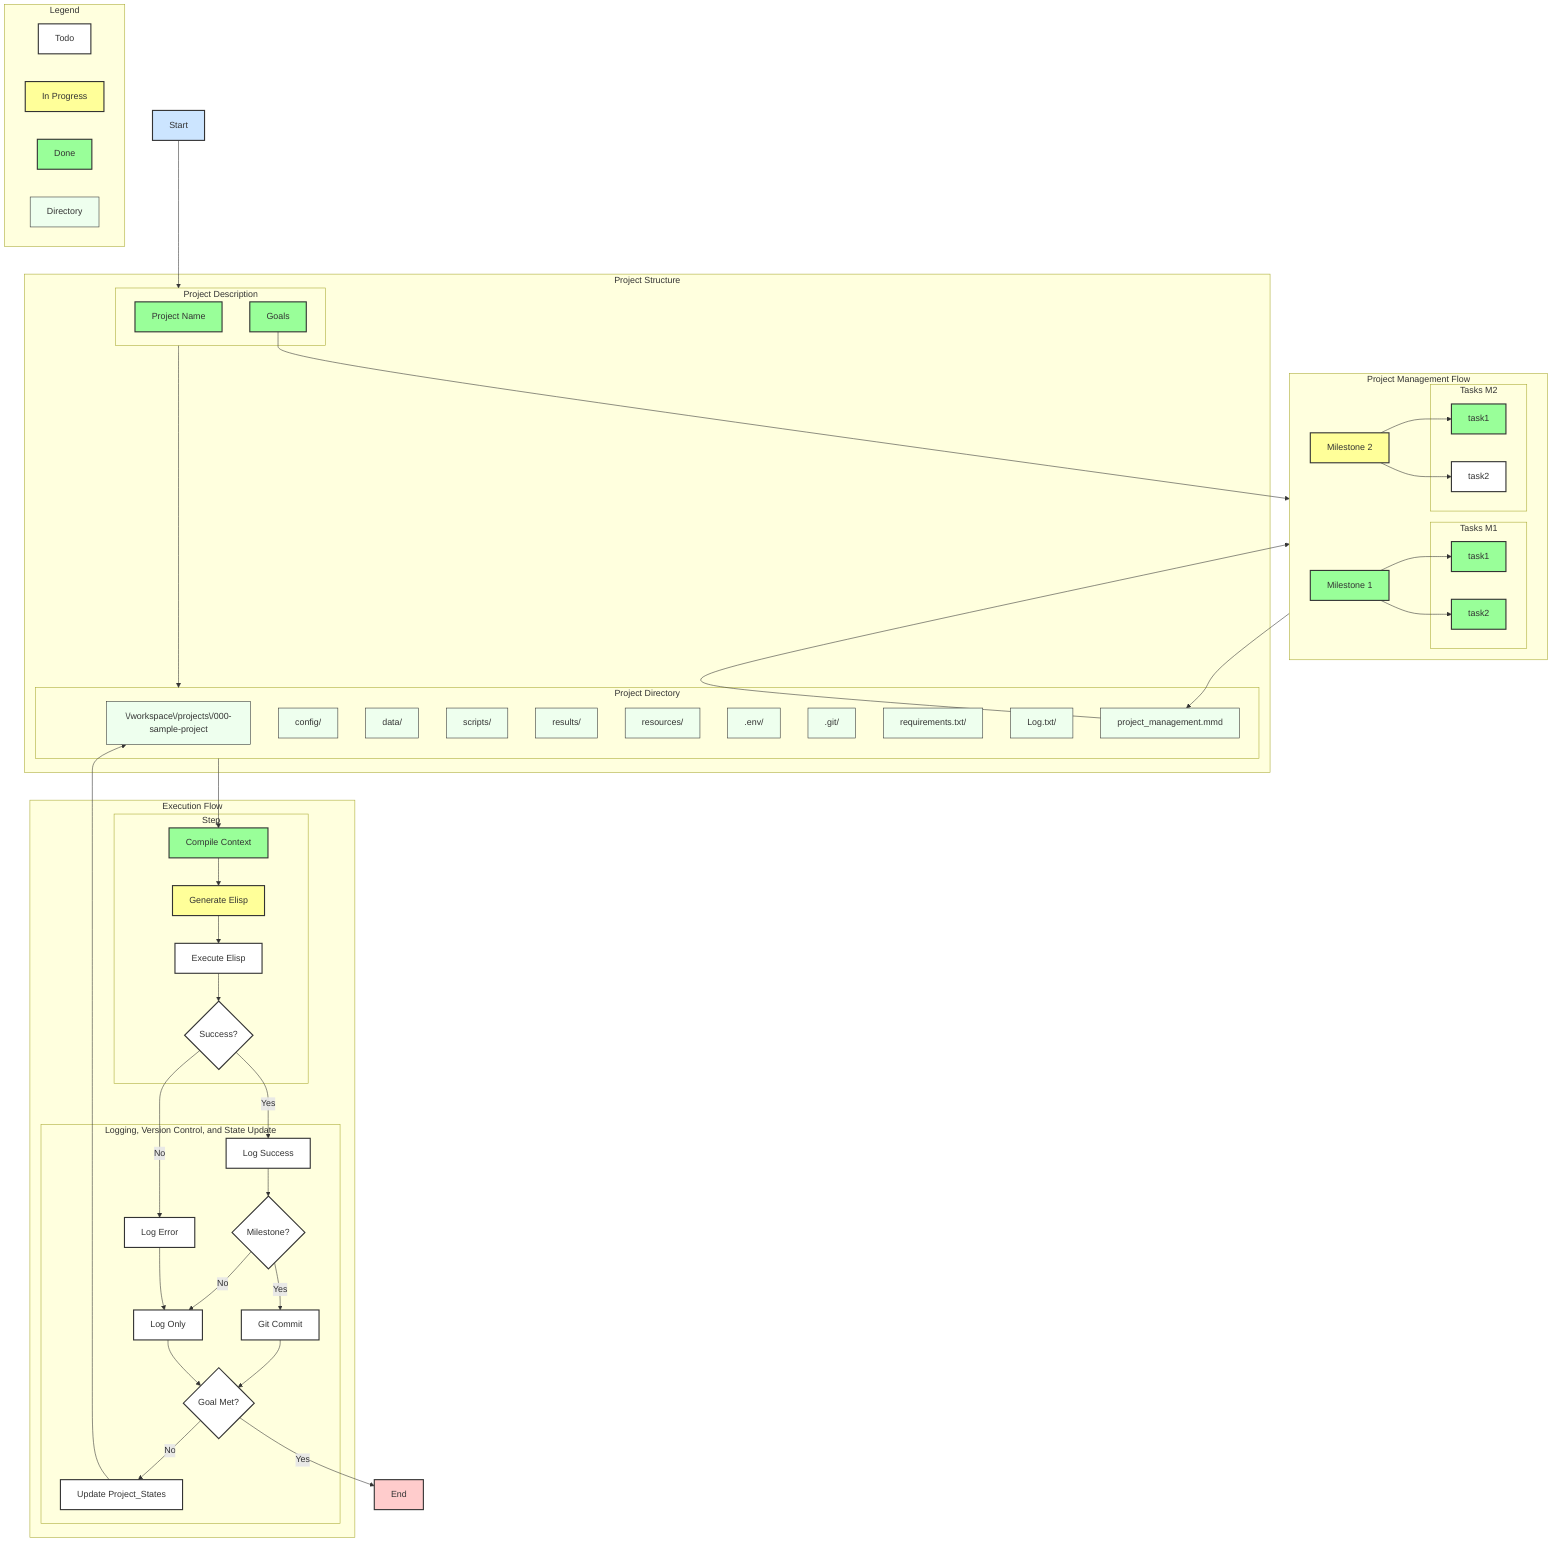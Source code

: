 graph TD
    subgraph Legend
        Z1[Todo]:::todo
        Z2[In Progress]:::inProgress
        Z3[Done]:::done
        Z4[Directory]:::directory
    end
    subgraph Project Structure
    subgraph PD[Project Description]
        PJNAME[Project Name]:::done
        PJGOALS[Goals]:::done
    end
    subgraph PDIR[Project Directory]
        Root["\/workspace\/projects\/000-sample-project"]:::directory
        Config[config/]:::directory
        Data[data/]:::directory
        Scripts[scripts/]:::directory
        Results[results/]:::directory
        Resources[resources/]:::directory
        Env[.env/]:::directory
        Git[.git/]:::directory
        Requirements[requirements.txt/]:::directory
        Log[Log.txt/]:::directory
        PM[project_management.mmd]:::directory
    end
    end
    subgraph Execution Flow
    subgraph Step
        D[Compile Context]:::done
        E[Generate Elisp]:::inProgress
        F[Execute Elisp]:::todo
        G{Success?}:::todo
    end
    subgraph "Logging, Version Control, and State Update"
        H[Log Success]:::todo
        I[Log Error]:::todo
        J{Milestone?}:::todo
        K[Git Commit]:::todo
        L[Log Only]:::todo
        M{Goal Met?}:::todo
        N[Update Project_States]:::todo
    end
    end
    subgraph PMFLOW[Project Management Flow]
        MS1[Milestone 1]:::done
        MS2[Milestone 2]:::inProgress
    subgraph Tasks M1
        T1[task1]:::done
        T2[task2]:::done
    end
    subgraph Tasks M2
        T3[task1]:::done
        T4[task2]:::todo
    end
    end
    Start[Start]:::starttag --> PD
    PD --> PDIR
    PM --> PMFLOW
    PMFLOW --> PM
    PDIR --> D
    D --> E --> F --> G
    G -- Yes --> H
    G -- No --> I
    H --> J
    J -- Yes --> K
    J -- No --> L
    K --> M
    I --> L
    L --> M
    M -- No --> N
    N --> Root
    M -- Yes --> End[End]:::endtag
    PJGOALS --> PMFLOW
    MS1 --> T1
    MS1 --> T2
    MS2 --> T3
    MS2 --> T4
    classDef starttag fill:#cce5ff,stroke:#333,stroke-width:2px;
    classDef done fill:#9f9,stroke:#333,stroke-width:2px;
    classDef inProgress fill:#ff9,stroke:#333,stroke-width:2px;
    classDef todo fill:#fff,stroke:#333,stroke-width:2px;
    classDef directory fill:#efe,stroke:#333,stroke-width:1px;
    classDef endtag fill:#fcc,stroke:#333,stroke-width:2px;
    class Root,Config,Data,Scripts,Results,Resources directory;
